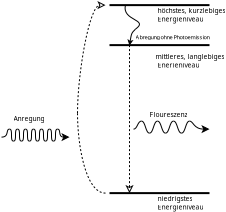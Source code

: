 <?xml version="1.0" encoding="UTF-8"?>
<dia:diagram xmlns:dia="http://www.lysator.liu.se/~alla/dia/">
  <dia:layer name="Background" visible="true" active="true">
    <dia:object type="Standard - Line" version="0" id="O0">
      <dia:attribute name="obj_pos">
        <dia:point val="6.2,6.8"/>
      </dia:attribute>
      <dia:attribute name="obj_bb">
        <dia:rectangle val="6.15,6.75;11.25,6.85"/>
      </dia:attribute>
      <dia:attribute name="conn_endpoints">
        <dia:point val="6.2,6.8"/>
        <dia:point val="11.2,6.8"/>
      </dia:attribute>
      <dia:attribute name="numcp">
        <dia:int val="1"/>
      </dia:attribute>
    </dia:object>
    <dia:object type="Standard - Line" version="0" id="O1">
      <dia:attribute name="obj_pos">
        <dia:point val="6.2,8.8"/>
      </dia:attribute>
      <dia:attribute name="obj_bb">
        <dia:rectangle val="6.15,8.75;11.25,8.85"/>
      </dia:attribute>
      <dia:attribute name="conn_endpoints">
        <dia:point val="6.2,8.8"/>
        <dia:point val="11.2,8.8"/>
      </dia:attribute>
      <dia:attribute name="numcp">
        <dia:int val="1"/>
      </dia:attribute>
    </dia:object>
    <dia:object type="Standard - Line" version="0" id="O2">
      <dia:attribute name="obj_pos">
        <dia:point val="6.2,16.2"/>
      </dia:attribute>
      <dia:attribute name="obj_bb">
        <dia:rectangle val="6.15,16.15;11.25,16.25"/>
      </dia:attribute>
      <dia:attribute name="conn_endpoints">
        <dia:point val="6.2,16.2"/>
        <dia:point val="11.2,16.2"/>
      </dia:attribute>
      <dia:attribute name="numcp">
        <dia:int val="1"/>
      </dia:attribute>
    </dia:object>
    <dia:object type="Standard - Text" version="1" id="O3">
      <dia:attribute name="obj_pos">
        <dia:point val="12.2,8.2"/>
      </dia:attribute>
      <dia:attribute name="obj_bb">
        <dia:rectangle val="12.2,7.605;12.2,8.35"/>
      </dia:attribute>
      <dia:attribute name="text">
        <dia:composite type="text">
          <dia:attribute name="string">
            <dia:string>##</dia:string>
          </dia:attribute>
          <dia:attribute name="font">
            <dia:font family="sans" style="0" name="Helvetica"/>
          </dia:attribute>
          <dia:attribute name="height">
            <dia:real val="0.8"/>
          </dia:attribute>
          <dia:attribute name="pos">
            <dia:point val="12.2,8.2"/>
          </dia:attribute>
          <dia:attribute name="color">
            <dia:color val="#000000"/>
          </dia:attribute>
          <dia:attribute name="alignment">
            <dia:enum val="0"/>
          </dia:attribute>
        </dia:composite>
      </dia:attribute>
      <dia:attribute name="valign">
        <dia:enum val="3"/>
      </dia:attribute>
    </dia:object>
    <dia:object type="Standard - Text" version="1" id="O4">
      <dia:attribute name="obj_pos">
        <dia:point val="12.2,7.2"/>
      </dia:attribute>
      <dia:attribute name="obj_bb">
        <dia:rectangle val="12.2,6.605;12.2,7.35"/>
      </dia:attribute>
      <dia:attribute name="text">
        <dia:composite type="text">
          <dia:attribute name="string">
            <dia:string>##</dia:string>
          </dia:attribute>
          <dia:attribute name="font">
            <dia:font family="sans" style="0" name="Helvetica"/>
          </dia:attribute>
          <dia:attribute name="height">
            <dia:real val="0.8"/>
          </dia:attribute>
          <dia:attribute name="pos">
            <dia:point val="12.2,7.2"/>
          </dia:attribute>
          <dia:attribute name="color">
            <dia:color val="#000000"/>
          </dia:attribute>
          <dia:attribute name="alignment">
            <dia:enum val="0"/>
          </dia:attribute>
        </dia:composite>
      </dia:attribute>
      <dia:attribute name="valign">
        <dia:enum val="3"/>
      </dia:attribute>
    </dia:object>
    <dia:object type="Standard - Text" version="1" id="O5">
      <dia:attribute name="obj_pos">
        <dia:point val="-3,13"/>
      </dia:attribute>
      <dia:attribute name="obj_bb">
        <dia:rectangle val="-3,12.405;-3,13.15"/>
      </dia:attribute>
      <dia:attribute name="text">
        <dia:composite type="text">
          <dia:attribute name="string">
            <dia:string>##</dia:string>
          </dia:attribute>
          <dia:attribute name="font">
            <dia:font family="sans" style="0" name="Helvetica"/>
          </dia:attribute>
          <dia:attribute name="height">
            <dia:real val="0.8"/>
          </dia:attribute>
          <dia:attribute name="pos">
            <dia:point val="-3,13"/>
          </dia:attribute>
          <dia:attribute name="color">
            <dia:color val="#000000"/>
          </dia:attribute>
          <dia:attribute name="alignment">
            <dia:enum val="0"/>
          </dia:attribute>
        </dia:composite>
      </dia:attribute>
      <dia:attribute name="valign">
        <dia:enum val="3"/>
      </dia:attribute>
    </dia:object>
    <dia:object type="Standard - Text" version="1" id="O6">
      <dia:attribute name="obj_pos">
        <dia:point val="8.5,9.5"/>
      </dia:attribute>
      <dia:attribute name="obj_bb">
        <dia:rectangle val="8.5,9.188;12.165,10.003"/>
      </dia:attribute>
      <dia:attribute name="text">
        <dia:composite type="text">
          <dia:attribute name="string">
            <dia:string>#mittleres, langlebiges
 Enerieniveau#</dia:string>
          </dia:attribute>
          <dia:attribute name="font">
            <dia:font family="sans" style="0" name="Helvetica"/>
          </dia:attribute>
          <dia:attribute name="height">
            <dia:real val="0.423"/>
          </dia:attribute>
          <dia:attribute name="pos">
            <dia:point val="8.5,9.5"/>
          </dia:attribute>
          <dia:attribute name="color">
            <dia:color val="#000000"/>
          </dia:attribute>
          <dia:attribute name="alignment">
            <dia:enum val="0"/>
          </dia:attribute>
        </dia:composite>
      </dia:attribute>
      <dia:attribute name="valign">
        <dia:enum val="3"/>
      </dia:attribute>
    </dia:object>
    <dia:object type="Standard - Text" version="1" id="O7">
      <dia:attribute name="obj_pos">
        <dia:point val="8.6,7.2"/>
      </dia:attribute>
      <dia:attribute name="obj_bb">
        <dia:rectangle val="8.6,6.888;12.255,7.703"/>
      </dia:attribute>
      <dia:attribute name="text">
        <dia:composite type="text">
          <dia:attribute name="string">
            <dia:string>#höchstes, kurzlebiges
Energieniveau#</dia:string>
          </dia:attribute>
          <dia:attribute name="font">
            <dia:font family="sans" style="0" name="Helvetica"/>
          </dia:attribute>
          <dia:attribute name="height">
            <dia:real val="0.423"/>
          </dia:attribute>
          <dia:attribute name="pos">
            <dia:point val="8.6,7.2"/>
          </dia:attribute>
          <dia:attribute name="color">
            <dia:color val="#000000"/>
          </dia:attribute>
          <dia:attribute name="alignment">
            <dia:enum val="0"/>
          </dia:attribute>
        </dia:composite>
      </dia:attribute>
      <dia:attribute name="valign">
        <dia:enum val="3"/>
      </dia:attribute>
    </dia:object>
    <dia:object type="Standard - Text" version="1" id="O8">
      <dia:attribute name="obj_pos">
        <dia:point val="3,10"/>
      </dia:attribute>
      <dia:attribute name="obj_bb">
        <dia:rectangle val="3,9.405;3,10.15"/>
      </dia:attribute>
      <dia:attribute name="text">
        <dia:composite type="text">
          <dia:attribute name="string">
            <dia:string>##</dia:string>
          </dia:attribute>
          <dia:attribute name="font">
            <dia:font family="sans" style="0" name="Helvetica"/>
          </dia:attribute>
          <dia:attribute name="height">
            <dia:real val="0.8"/>
          </dia:attribute>
          <dia:attribute name="pos">
            <dia:point val="3,10"/>
          </dia:attribute>
          <dia:attribute name="color">
            <dia:color val="#000000"/>
          </dia:attribute>
          <dia:attribute name="alignment">
            <dia:enum val="0"/>
          </dia:attribute>
        </dia:composite>
      </dia:attribute>
      <dia:attribute name="valign">
        <dia:enum val="3"/>
      </dia:attribute>
    </dia:object>
    <dia:object type="Standard - Text" version="1" id="O9">
      <dia:attribute name="obj_pos">
        <dia:point val="3.8,8"/>
      </dia:attribute>
      <dia:attribute name="obj_bb">
        <dia:rectangle val="3.8,7.405;3.8,8.15"/>
      </dia:attribute>
      <dia:attribute name="text">
        <dia:composite type="text">
          <dia:attribute name="string">
            <dia:string>##</dia:string>
          </dia:attribute>
          <dia:attribute name="font">
            <dia:font family="sans" style="0" name="Helvetica"/>
          </dia:attribute>
          <dia:attribute name="height">
            <dia:real val="0.8"/>
          </dia:attribute>
          <dia:attribute name="pos">
            <dia:point val="3.8,8"/>
          </dia:attribute>
          <dia:attribute name="color">
            <dia:color val="#000000"/>
          </dia:attribute>
          <dia:attribute name="alignment">
            <dia:enum val="0"/>
          </dia:attribute>
        </dia:composite>
      </dia:attribute>
      <dia:attribute name="valign">
        <dia:enum val="3"/>
      </dia:attribute>
    </dia:object>
    <dia:object type="Standard - Text" version="1" id="O10">
      <dia:attribute name="obj_pos">
        <dia:point val="8.6,16.6"/>
      </dia:attribute>
      <dia:attribute name="obj_bb">
        <dia:rectangle val="8.6,16.288;11.027,17.103"/>
      </dia:attribute>
      <dia:attribute name="text">
        <dia:composite type="text">
          <dia:attribute name="string">
            <dia:string>#niedrigstes
Energieniveau#</dia:string>
          </dia:attribute>
          <dia:attribute name="font">
            <dia:font family="sans" style="0" name="Helvetica"/>
          </dia:attribute>
          <dia:attribute name="height">
            <dia:real val="0.423"/>
          </dia:attribute>
          <dia:attribute name="pos">
            <dia:point val="8.6,16.6"/>
          </dia:attribute>
          <dia:attribute name="color">
            <dia:color val="#000000"/>
          </dia:attribute>
          <dia:attribute name="alignment">
            <dia:enum val="0"/>
          </dia:attribute>
        </dia:composite>
      </dia:attribute>
      <dia:attribute name="valign">
        <dia:enum val="3"/>
      </dia:attribute>
    </dia:object>
    <dia:object type="Standard - Line" version="0" id="O11">
      <dia:attribute name="obj_pos">
        <dia:point val="7.2,8.8"/>
      </dia:attribute>
      <dia:attribute name="obj_bb">
        <dia:rectangle val="6.994,8.775;7.406,16.256"/>
      </dia:attribute>
      <dia:attribute name="conn_endpoints">
        <dia:point val="7.2,8.8"/>
        <dia:point val="7.2,16.2"/>
      </dia:attribute>
      <dia:attribute name="numcp">
        <dia:int val="1"/>
      </dia:attribute>
      <dia:attribute name="line_width">
        <dia:real val="0.05"/>
      </dia:attribute>
      <dia:attribute name="line_style">
        <dia:enum val="4"/>
      </dia:attribute>
      <dia:attribute name="end_arrow">
        <dia:enum val="23"/>
      </dia:attribute>
      <dia:attribute name="end_arrow_length">
        <dia:real val="0.3"/>
      </dia:attribute>
      <dia:attribute name="end_arrow_width">
        <dia:real val="0.3"/>
      </dia:attribute>
    </dia:object>
    <dia:object type="Standard - BezierLine" version="0" id="O12">
      <dia:attribute name="obj_pos">
        <dia:point val="7.4,13"/>
      </dia:attribute>
      <dia:attribute name="obj_bb">
        <dia:rectangle val="7.375,12.575;7.825,13.025"/>
      </dia:attribute>
      <dia:attribute name="bez_points">
        <dia:point val="7.4,13"/>
        <dia:point val="7.6,13"/>
        <dia:point val="7.6,12.6"/>
        <dia:point val="7.8,12.6"/>
      </dia:attribute>
      <dia:attribute name="corner_types">
        <dia:enum val="0"/>
        <dia:enum val="0"/>
      </dia:attribute>
      <dia:attribute name="line_width">
        <dia:real val="0.05"/>
      </dia:attribute>
    </dia:object>
    <dia:object type="Standard - BezierLine" version="0" id="O13">
      <dia:attribute name="obj_pos">
        <dia:point val="7.8,12.6"/>
      </dia:attribute>
      <dia:attribute name="obj_bb">
        <dia:rectangle val="7.775,12.575;8.225,13.225"/>
      </dia:attribute>
      <dia:attribute name="bez_points">
        <dia:point val="7.8,12.6"/>
        <dia:point val="8,12.6"/>
        <dia:point val="8,13.2"/>
        <dia:point val="8.2,13.2"/>
      </dia:attribute>
      <dia:attribute name="corner_types">
        <dia:enum val="0"/>
        <dia:enum val="0"/>
      </dia:attribute>
      <dia:attribute name="line_width">
        <dia:real val="0.05"/>
      </dia:attribute>
    </dia:object>
    <dia:object type="Standard - BezierLine" version="0" id="O14">
      <dia:attribute name="obj_pos">
        <dia:point val="9.8,13.2"/>
      </dia:attribute>
      <dia:attribute name="obj_bb">
        <dia:rectangle val="9.775,12.575;10.225,13.225"/>
      </dia:attribute>
      <dia:attribute name="bez_points">
        <dia:point val="9.8,13.2"/>
        <dia:point val="10,13.2"/>
        <dia:point val="10,12.6"/>
        <dia:point val="10.2,12.6"/>
      </dia:attribute>
      <dia:attribute name="corner_types">
        <dia:enum val="0"/>
        <dia:enum val="0"/>
      </dia:attribute>
      <dia:attribute name="line_width">
        <dia:real val="0.05"/>
      </dia:attribute>
    </dia:object>
    <dia:object type="Standard - BezierLine" version="0" id="O15">
      <dia:attribute name="obj_pos">
        <dia:point val="10.2,12.6"/>
      </dia:attribute>
      <dia:attribute name="obj_bb">
        <dia:rectangle val="10.175,12.575;11.2,13.206"/>
      </dia:attribute>
      <dia:attribute name="bez_points">
        <dia:point val="10.2,12.6"/>
        <dia:point val="10.4,12.6"/>
        <dia:point val="10.4,13"/>
        <dia:point val="11.2,13"/>
      </dia:attribute>
      <dia:attribute name="corner_types">
        <dia:enum val="0"/>
        <dia:enum val="0"/>
      </dia:attribute>
      <dia:attribute name="line_width">
        <dia:real val="0.05"/>
      </dia:attribute>
      <dia:attribute name="end_arrow">
        <dia:enum val="22"/>
      </dia:attribute>
      <dia:attribute name="end_arrow_length">
        <dia:real val="0.3"/>
      </dia:attribute>
      <dia:attribute name="end_arrow_width">
        <dia:real val="0.3"/>
      </dia:attribute>
    </dia:object>
    <dia:object type="Standard - BezierLine" version="0" id="O16">
      <dia:attribute name="obj_pos">
        <dia:point val="9,13.2"/>
      </dia:attribute>
      <dia:attribute name="obj_bb">
        <dia:rectangle val="8.975,12.575;9.425,13.225"/>
      </dia:attribute>
      <dia:attribute name="bez_points">
        <dia:point val="9,13.2"/>
        <dia:point val="9.2,13.2"/>
        <dia:point val="9.2,12.6"/>
        <dia:point val="9.4,12.6"/>
      </dia:attribute>
      <dia:attribute name="corner_types">
        <dia:enum val="0"/>
        <dia:enum val="0"/>
      </dia:attribute>
      <dia:attribute name="line_width">
        <dia:real val="0.05"/>
      </dia:attribute>
    </dia:object>
    <dia:object type="Standard - BezierLine" version="0" id="O17">
      <dia:attribute name="obj_pos">
        <dia:point val="9.4,12.6"/>
      </dia:attribute>
      <dia:attribute name="obj_bb">
        <dia:rectangle val="9.375,12.575;9.825,13.225"/>
      </dia:attribute>
      <dia:attribute name="bez_points">
        <dia:point val="9.4,12.6"/>
        <dia:point val="9.6,12.6"/>
        <dia:point val="9.6,13.2"/>
        <dia:point val="9.8,13.2"/>
      </dia:attribute>
      <dia:attribute name="corner_types">
        <dia:enum val="0"/>
        <dia:enum val="0"/>
      </dia:attribute>
      <dia:attribute name="line_width">
        <dia:real val="0.05"/>
      </dia:attribute>
    </dia:object>
    <dia:object type="Standard - BezierLine" version="0" id="O18">
      <dia:attribute name="obj_pos">
        <dia:point val="8.2,13.2"/>
      </dia:attribute>
      <dia:attribute name="obj_bb">
        <dia:rectangle val="8.175,12.575;8.625,13.225"/>
      </dia:attribute>
      <dia:attribute name="bez_points">
        <dia:point val="8.2,13.2"/>
        <dia:point val="8.4,13.2"/>
        <dia:point val="8.4,12.6"/>
        <dia:point val="8.6,12.6"/>
      </dia:attribute>
      <dia:attribute name="corner_types">
        <dia:enum val="0"/>
        <dia:enum val="0"/>
      </dia:attribute>
      <dia:attribute name="line_width">
        <dia:real val="0.05"/>
      </dia:attribute>
    </dia:object>
    <dia:object type="Standard - BezierLine" version="0" id="O19">
      <dia:attribute name="obj_pos">
        <dia:point val="8.6,12.6"/>
      </dia:attribute>
      <dia:attribute name="obj_bb">
        <dia:rectangle val="8.575,12.575;9.025,13.225"/>
      </dia:attribute>
      <dia:attribute name="bez_points">
        <dia:point val="8.6,12.6"/>
        <dia:point val="8.8,12.6"/>
        <dia:point val="8.8,13.2"/>
        <dia:point val="9,13.2"/>
      </dia:attribute>
      <dia:attribute name="corner_types">
        <dia:enum val="0"/>
        <dia:enum val="0"/>
      </dia:attribute>
      <dia:attribute name="line_width">
        <dia:real val="0.05"/>
      </dia:attribute>
    </dia:object>
    <dia:object type="Standard - Text" version="1" id="O20">
      <dia:attribute name="obj_pos">
        <dia:point val="11.2,12.6"/>
      </dia:attribute>
      <dia:attribute name="obj_bb">
        <dia:rectangle val="11.2,12.005;11.2,12.75"/>
      </dia:attribute>
      <dia:attribute name="text">
        <dia:composite type="text">
          <dia:attribute name="string">
            <dia:string>##</dia:string>
          </dia:attribute>
          <dia:attribute name="font">
            <dia:font family="sans" style="0" name="Helvetica"/>
          </dia:attribute>
          <dia:attribute name="height">
            <dia:real val="0.8"/>
          </dia:attribute>
          <dia:attribute name="pos">
            <dia:point val="11.2,12.6"/>
          </dia:attribute>
          <dia:attribute name="color">
            <dia:color val="#000000"/>
          </dia:attribute>
          <dia:attribute name="alignment">
            <dia:enum val="0"/>
          </dia:attribute>
        </dia:composite>
      </dia:attribute>
      <dia:attribute name="valign">
        <dia:enum val="3"/>
      </dia:attribute>
    </dia:object>
    <dia:object type="Standard - Text" version="1" id="O21">
      <dia:attribute name="obj_pos">
        <dia:point val="7.5,8.5"/>
      </dia:attribute>
      <dia:attribute name="obj_bb">
        <dia:rectangle val="7.5,8.229;11.831,8.584"/>
      </dia:attribute>
      <dia:attribute name="text">
        <dia:composite type="text">
          <dia:attribute name="string">
            <dia:string>#Abregung ohne Photoemission#</dia:string>
          </dia:attribute>
          <dia:attribute name="font">
            <dia:font family="sans" style="0" name="Helvetica"/>
          </dia:attribute>
          <dia:attribute name="height">
            <dia:real val="0.353"/>
          </dia:attribute>
          <dia:attribute name="pos">
            <dia:point val="7.5,8.5"/>
          </dia:attribute>
          <dia:attribute name="color">
            <dia:color val="#000000"/>
          </dia:attribute>
          <dia:attribute name="alignment">
            <dia:enum val="0"/>
          </dia:attribute>
        </dia:composite>
      </dia:attribute>
      <dia:attribute name="valign">
        <dia:enum val="3"/>
      </dia:attribute>
    </dia:object>
    <dia:object type="Standard - Text" version="1" id="O22">
      <dia:attribute name="obj_pos">
        <dia:point val="8.2,12.4"/>
      </dia:attribute>
      <dia:attribute name="obj_bb">
        <dia:rectangle val="8.2,12.088;10.205,12.48"/>
      </dia:attribute>
      <dia:attribute name="text">
        <dia:composite type="text">
          <dia:attribute name="string">
            <dia:string>#Floureszenz#</dia:string>
          </dia:attribute>
          <dia:attribute name="font">
            <dia:font family="sans" style="0" name="Helvetica"/>
          </dia:attribute>
          <dia:attribute name="height">
            <dia:real val="0.423"/>
          </dia:attribute>
          <dia:attribute name="pos">
            <dia:point val="8.2,12.4"/>
          </dia:attribute>
          <dia:attribute name="color">
            <dia:color val="#000000"/>
          </dia:attribute>
          <dia:attribute name="alignment">
            <dia:enum val="0"/>
          </dia:attribute>
        </dia:composite>
      </dia:attribute>
      <dia:attribute name="valign">
        <dia:enum val="3"/>
      </dia:attribute>
    </dia:object>
    <dia:object type="Standard - BezierLine" version="0" id="O23">
      <dia:attribute name="obj_pos">
        <dia:point val="6,16.2"/>
      </dia:attribute>
      <dia:attribute name="obj_bb">
        <dia:rectangle val="4.575,12.175;6.025,16.225"/>
      </dia:attribute>
      <dia:attribute name="bez_points">
        <dia:point val="6,16.2"/>
        <dia:point val="5,16.2"/>
        <dia:point val="4.6,13.8"/>
        <dia:point val="4.6,12.2"/>
      </dia:attribute>
      <dia:attribute name="corner_types">
        <dia:enum val="0"/>
        <dia:enum val="0"/>
      </dia:attribute>
      <dia:attribute name="line_width">
        <dia:real val="0.05"/>
      </dia:attribute>
      <dia:attribute name="line_style">
        <dia:enum val="4"/>
      </dia:attribute>
    </dia:object>
    <dia:object type="Standard - BezierLine" version="0" id="O24">
      <dia:attribute name="obj_pos">
        <dia:point val="4.6,12.2"/>
      </dia:attribute>
      <dia:attribute name="obj_bb">
        <dia:rectangle val="4.575,6.594;6,12.225"/>
      </dia:attribute>
      <dia:attribute name="bez_points">
        <dia:point val="4.6,12.2"/>
        <dia:point val="4.6,10.2"/>
        <dia:point val="5.2,6.8"/>
        <dia:point val="6,6.8"/>
      </dia:attribute>
      <dia:attribute name="corner_types">
        <dia:enum val="0"/>
        <dia:enum val="0"/>
      </dia:attribute>
      <dia:attribute name="line_width">
        <dia:real val="0.05"/>
      </dia:attribute>
      <dia:attribute name="line_style">
        <dia:enum val="4"/>
      </dia:attribute>
      <dia:attribute name="end_arrow">
        <dia:enum val="23"/>
      </dia:attribute>
      <dia:attribute name="end_arrow_length">
        <dia:real val="0.3"/>
      </dia:attribute>
      <dia:attribute name="end_arrow_width">
        <dia:real val="0.3"/>
      </dia:attribute>
    </dia:object>
    <dia:object type="Standard - BezierLine" version="0" id="O25">
      <dia:attribute name="obj_pos">
        <dia:point val="1.2,13"/>
      </dia:attribute>
      <dia:attribute name="obj_bb">
        <dia:rectangle val="1.175,12.975;1.425,13.625"/>
      </dia:attribute>
      <dia:attribute name="bez_points">
        <dia:point val="1.2,13"/>
        <dia:point val="1.4,13"/>
        <dia:point val="1.2,13.6"/>
        <dia:point val="1.4,13.6"/>
      </dia:attribute>
      <dia:attribute name="corner_types">
        <dia:enum val="0"/>
        <dia:enum val="0"/>
      </dia:attribute>
      <dia:attribute name="line_width">
        <dia:real val="0.05"/>
      </dia:attribute>
    </dia:object>
    <dia:object type="Standard - BezierLine" version="0" id="O26">
      <dia:attribute name="obj_pos">
        <dia:point val="2.2,13.6"/>
      </dia:attribute>
      <dia:attribute name="obj_bb">
        <dia:rectangle val="2.175,12.975;2.425,13.625"/>
      </dia:attribute>
      <dia:attribute name="bez_points">
        <dia:point val="2.2,13.6"/>
        <dia:point val="2.4,13.6"/>
        <dia:point val="2.2,13"/>
        <dia:point val="2.4,13"/>
      </dia:attribute>
      <dia:attribute name="corner_types">
        <dia:enum val="0"/>
        <dia:enum val="0"/>
      </dia:attribute>
      <dia:attribute name="line_width">
        <dia:real val="0.05"/>
      </dia:attribute>
    </dia:object>
    <dia:object type="Standard - BezierLine" version="0" id="O27">
      <dia:attribute name="obj_pos">
        <dia:point val="3.6,13"/>
      </dia:attribute>
      <dia:attribute name="obj_bb">
        <dia:rectangle val="3.575,12.975;4.2,13.606"/>
      </dia:attribute>
      <dia:attribute name="bez_points">
        <dia:point val="3.6,13"/>
        <dia:point val="3.8,13"/>
        <dia:point val="3.6,13.4"/>
        <dia:point val="4.2,13.4"/>
      </dia:attribute>
      <dia:attribute name="corner_types">
        <dia:enum val="0"/>
        <dia:enum val="0"/>
      </dia:attribute>
      <dia:attribute name="line_width">
        <dia:real val="0.05"/>
      </dia:attribute>
      <dia:attribute name="end_arrow">
        <dia:enum val="22"/>
      </dia:attribute>
      <dia:attribute name="end_arrow_length">
        <dia:real val="0.3"/>
      </dia:attribute>
      <dia:attribute name="end_arrow_width">
        <dia:real val="0.3"/>
      </dia:attribute>
    </dia:object>
    <dia:object type="Standard - BezierLine" version="0" id="O28">
      <dia:attribute name="obj_pos">
        <dia:point val="1.8,13.6"/>
      </dia:attribute>
      <dia:attribute name="obj_bb">
        <dia:rectangle val="1.775,12.975;2.025,13.625"/>
      </dia:attribute>
      <dia:attribute name="bez_points">
        <dia:point val="1.8,13.6"/>
        <dia:point val="2,13.6"/>
        <dia:point val="1.8,13"/>
        <dia:point val="2,13"/>
      </dia:attribute>
      <dia:attribute name="corner_types">
        <dia:enum val="0"/>
        <dia:enum val="0"/>
      </dia:attribute>
      <dia:attribute name="line_width">
        <dia:real val="0.05"/>
      </dia:attribute>
    </dia:object>
    <dia:object type="Standard - BezierLine" version="0" id="O29">
      <dia:attribute name="obj_pos">
        <dia:point val="2,13"/>
      </dia:attribute>
      <dia:attribute name="obj_bb">
        <dia:rectangle val="1.975,12.975;2.225,13.625"/>
      </dia:attribute>
      <dia:attribute name="bez_points">
        <dia:point val="2,13"/>
        <dia:point val="2.2,13"/>
        <dia:point val="2,13.6"/>
        <dia:point val="2.2,13.6"/>
      </dia:attribute>
      <dia:attribute name="corner_types">
        <dia:enum val="0"/>
        <dia:enum val="0"/>
      </dia:attribute>
      <dia:attribute name="line_width">
        <dia:real val="0.05"/>
      </dia:attribute>
    </dia:object>
    <dia:object type="Standard - BezierLine" version="0" id="O30">
      <dia:attribute name="obj_pos">
        <dia:point val="1.4,13.6"/>
      </dia:attribute>
      <dia:attribute name="obj_bb">
        <dia:rectangle val="1.375,12.975;1.625,13.625"/>
      </dia:attribute>
      <dia:attribute name="bez_points">
        <dia:point val="1.4,13.6"/>
        <dia:point val="1.6,13.6"/>
        <dia:point val="1.4,13"/>
        <dia:point val="1.6,13"/>
      </dia:attribute>
      <dia:attribute name="corner_types">
        <dia:enum val="0"/>
        <dia:enum val="0"/>
      </dia:attribute>
      <dia:attribute name="line_width">
        <dia:real val="0.05"/>
      </dia:attribute>
    </dia:object>
    <dia:object type="Standard - BezierLine" version="0" id="O31">
      <dia:attribute name="obj_pos">
        <dia:point val="1.6,13"/>
      </dia:attribute>
      <dia:attribute name="obj_bb">
        <dia:rectangle val="1.575,12.975;1.825,13.625"/>
      </dia:attribute>
      <dia:attribute name="bez_points">
        <dia:point val="1.6,13"/>
        <dia:point val="1.8,13"/>
        <dia:point val="1.6,13.6"/>
        <dia:point val="1.8,13.6"/>
      </dia:attribute>
      <dia:attribute name="corner_types">
        <dia:enum val="0"/>
        <dia:enum val="0"/>
      </dia:attribute>
      <dia:attribute name="line_width">
        <dia:real val="0.05"/>
      </dia:attribute>
    </dia:object>
    <dia:object type="Standard - Text" version="1" id="O32">
      <dia:attribute name="obj_pos">
        <dia:point val="3.2,12.4"/>
      </dia:attribute>
      <dia:attribute name="obj_bb">
        <dia:rectangle val="3.2,11.805;3.2,12.55"/>
      </dia:attribute>
      <dia:attribute name="text">
        <dia:composite type="text">
          <dia:attribute name="string">
            <dia:string>##</dia:string>
          </dia:attribute>
          <dia:attribute name="font">
            <dia:font family="sans" style="0" name="Helvetica"/>
          </dia:attribute>
          <dia:attribute name="height">
            <dia:real val="0.8"/>
          </dia:attribute>
          <dia:attribute name="pos">
            <dia:point val="3.2,12.4"/>
          </dia:attribute>
          <dia:attribute name="color">
            <dia:color val="#000000"/>
          </dia:attribute>
          <dia:attribute name="alignment">
            <dia:enum val="0"/>
          </dia:attribute>
        </dia:composite>
      </dia:attribute>
      <dia:attribute name="valign">
        <dia:enum val="3"/>
      </dia:attribute>
    </dia:object>
    <dia:object type="Standard - BezierLine" version="0" id="O33">
      <dia:attribute name="obj_pos">
        <dia:point val="2.4,13"/>
      </dia:attribute>
      <dia:attribute name="obj_bb">
        <dia:rectangle val="2.375,12.975;2.625,13.625"/>
      </dia:attribute>
      <dia:attribute name="bez_points">
        <dia:point val="2.4,13"/>
        <dia:point val="2.6,13"/>
        <dia:point val="2.4,13.6"/>
        <dia:point val="2.6,13.6"/>
      </dia:attribute>
      <dia:attribute name="corner_types">
        <dia:enum val="0"/>
        <dia:enum val="0"/>
      </dia:attribute>
      <dia:attribute name="line_width">
        <dia:real val="0.05"/>
      </dia:attribute>
    </dia:object>
    <dia:object type="Standard - BezierLine" version="0" id="O34">
      <dia:attribute name="obj_pos">
        <dia:point val="3.4,13.6"/>
      </dia:attribute>
      <dia:attribute name="obj_bb">
        <dia:rectangle val="3.375,12.975;3.625,13.625"/>
      </dia:attribute>
      <dia:attribute name="bez_points">
        <dia:point val="3.4,13.6"/>
        <dia:point val="3.6,13.6"/>
        <dia:point val="3.4,13"/>
        <dia:point val="3.6,13"/>
      </dia:attribute>
      <dia:attribute name="corner_types">
        <dia:enum val="0"/>
        <dia:enum val="0"/>
      </dia:attribute>
      <dia:attribute name="line_width">
        <dia:real val="0.05"/>
      </dia:attribute>
    </dia:object>
    <dia:object type="Standard - BezierLine" version="0" id="O35">
      <dia:attribute name="obj_pos">
        <dia:point val="3,13.6"/>
      </dia:attribute>
      <dia:attribute name="obj_bb">
        <dia:rectangle val="2.975,12.975;3.225,13.625"/>
      </dia:attribute>
      <dia:attribute name="bez_points">
        <dia:point val="3,13.6"/>
        <dia:point val="3.2,13.6"/>
        <dia:point val="3,13"/>
        <dia:point val="3.2,13"/>
      </dia:attribute>
      <dia:attribute name="corner_types">
        <dia:enum val="0"/>
        <dia:enum val="0"/>
      </dia:attribute>
      <dia:attribute name="line_width">
        <dia:real val="0.05"/>
      </dia:attribute>
    </dia:object>
    <dia:object type="Standard - BezierLine" version="0" id="O36">
      <dia:attribute name="obj_pos">
        <dia:point val="3.2,13"/>
      </dia:attribute>
      <dia:attribute name="obj_bb">
        <dia:rectangle val="3.175,12.975;3.425,13.625"/>
      </dia:attribute>
      <dia:attribute name="bez_points">
        <dia:point val="3.2,13"/>
        <dia:point val="3.4,13"/>
        <dia:point val="3.2,13.6"/>
        <dia:point val="3.4,13.6"/>
      </dia:attribute>
      <dia:attribute name="corner_types">
        <dia:enum val="0"/>
        <dia:enum val="0"/>
      </dia:attribute>
      <dia:attribute name="line_width">
        <dia:real val="0.05"/>
      </dia:attribute>
    </dia:object>
    <dia:object type="Standard - BezierLine" version="0" id="O37">
      <dia:attribute name="obj_pos">
        <dia:point val="2.6,13.6"/>
      </dia:attribute>
      <dia:attribute name="obj_bb">
        <dia:rectangle val="2.575,12.975;2.825,13.625"/>
      </dia:attribute>
      <dia:attribute name="bez_points">
        <dia:point val="2.6,13.6"/>
        <dia:point val="2.8,13.6"/>
        <dia:point val="2.6,13"/>
        <dia:point val="2.8,13"/>
      </dia:attribute>
      <dia:attribute name="corner_types">
        <dia:enum val="0"/>
        <dia:enum val="0"/>
      </dia:attribute>
      <dia:attribute name="line_width">
        <dia:real val="0.05"/>
      </dia:attribute>
    </dia:object>
    <dia:object type="Standard - BezierLine" version="0" id="O38">
      <dia:attribute name="obj_pos">
        <dia:point val="2.8,13"/>
      </dia:attribute>
      <dia:attribute name="obj_bb">
        <dia:rectangle val="2.775,12.975;3.025,13.625"/>
      </dia:attribute>
      <dia:attribute name="bez_points">
        <dia:point val="2.8,13"/>
        <dia:point val="3,13"/>
        <dia:point val="2.8,13.6"/>
        <dia:point val="3,13.6"/>
      </dia:attribute>
      <dia:attribute name="corner_types">
        <dia:enum val="0"/>
        <dia:enum val="0"/>
      </dia:attribute>
      <dia:attribute name="line_width">
        <dia:real val="0.05"/>
      </dia:attribute>
    </dia:object>
    <dia:object type="Standard - Text" version="1" id="O39">
      <dia:attribute name="obj_pos">
        <dia:point val="1.4,12.6"/>
      </dia:attribute>
      <dia:attribute name="obj_bb">
        <dia:rectangle val="1.4,12.287;3.045,12.68"/>
      </dia:attribute>
      <dia:attribute name="text">
        <dia:composite type="text">
          <dia:attribute name="string">
            <dia:string>#Anregung#</dia:string>
          </dia:attribute>
          <dia:attribute name="font">
            <dia:font family="sans" style="0" name="Helvetica"/>
          </dia:attribute>
          <dia:attribute name="height">
            <dia:real val="0.423"/>
          </dia:attribute>
          <dia:attribute name="pos">
            <dia:point val="1.4,12.6"/>
          </dia:attribute>
          <dia:attribute name="color">
            <dia:color val="#000000"/>
          </dia:attribute>
          <dia:attribute name="alignment">
            <dia:enum val="0"/>
          </dia:attribute>
        </dia:composite>
      </dia:attribute>
      <dia:attribute name="valign">
        <dia:enum val="3"/>
      </dia:attribute>
    </dia:object>
    <dia:object type="Standard - BezierLine" version="0" id="O40">
      <dia:attribute name="obj_pos">
        <dia:point val="0.8,13.4"/>
      </dia:attribute>
      <dia:attribute name="obj_bb">
        <dia:rectangle val="0.775,12.975;1.225,13.425"/>
      </dia:attribute>
      <dia:attribute name="bez_points">
        <dia:point val="0.8,13.4"/>
        <dia:point val="1.2,13.4"/>
        <dia:point val="1,13"/>
        <dia:point val="1.2,13"/>
      </dia:attribute>
      <dia:attribute name="corner_types">
        <dia:enum val="0"/>
        <dia:enum val="0"/>
      </dia:attribute>
      <dia:attribute name="line_width">
        <dia:real val="0.05"/>
      </dia:attribute>
    </dia:object>
    <dia:object type="Standard - BezierLine" version="0" id="O41">
      <dia:attribute name="obj_pos">
        <dia:point val="7,6.8"/>
      </dia:attribute>
      <dia:attribute name="obj_bb">
        <dia:rectangle val="6.965,6.782;7.713,8.021"/>
      </dia:attribute>
      <dia:attribute name="bez_points">
        <dia:point val="7,6.8"/>
        <dia:point val="6.8,7.6"/>
        <dia:point val="8.2,7.5"/>
        <dia:point val="7.5,8"/>
      </dia:attribute>
      <dia:attribute name="corner_types">
        <dia:enum val="0"/>
        <dia:enum val="0"/>
      </dia:attribute>
      <dia:attribute name="line_width">
        <dia:real val="0.03"/>
      </dia:attribute>
    </dia:object>
    <dia:object type="Standard - BezierLine" version="0" id="O42">
      <dia:attribute name="obj_pos">
        <dia:point val="7.5,8"/>
      </dia:attribute>
      <dia:attribute name="obj_bb">
        <dia:rectangle val="7.112,7.979;7.521,8.8"/>
      </dia:attribute>
      <dia:attribute name="bez_points">
        <dia:point val="7.5,8"/>
        <dia:point val="7.3,8.2"/>
        <dia:point val="7.3,8.2"/>
        <dia:point val="7.2,8.8"/>
      </dia:attribute>
      <dia:attribute name="corner_types">
        <dia:enum val="0"/>
        <dia:enum val="0"/>
      </dia:attribute>
      <dia:attribute name="line_width">
        <dia:real val="0.03"/>
      </dia:attribute>
      <dia:attribute name="end_arrow">
        <dia:enum val="22"/>
      </dia:attribute>
      <dia:attribute name="end_arrow_length">
        <dia:real val="0.2"/>
      </dia:attribute>
      <dia:attribute name="end_arrow_width">
        <dia:real val="0.2"/>
      </dia:attribute>
    </dia:object>
  </dia:layer>
</dia:diagram>
